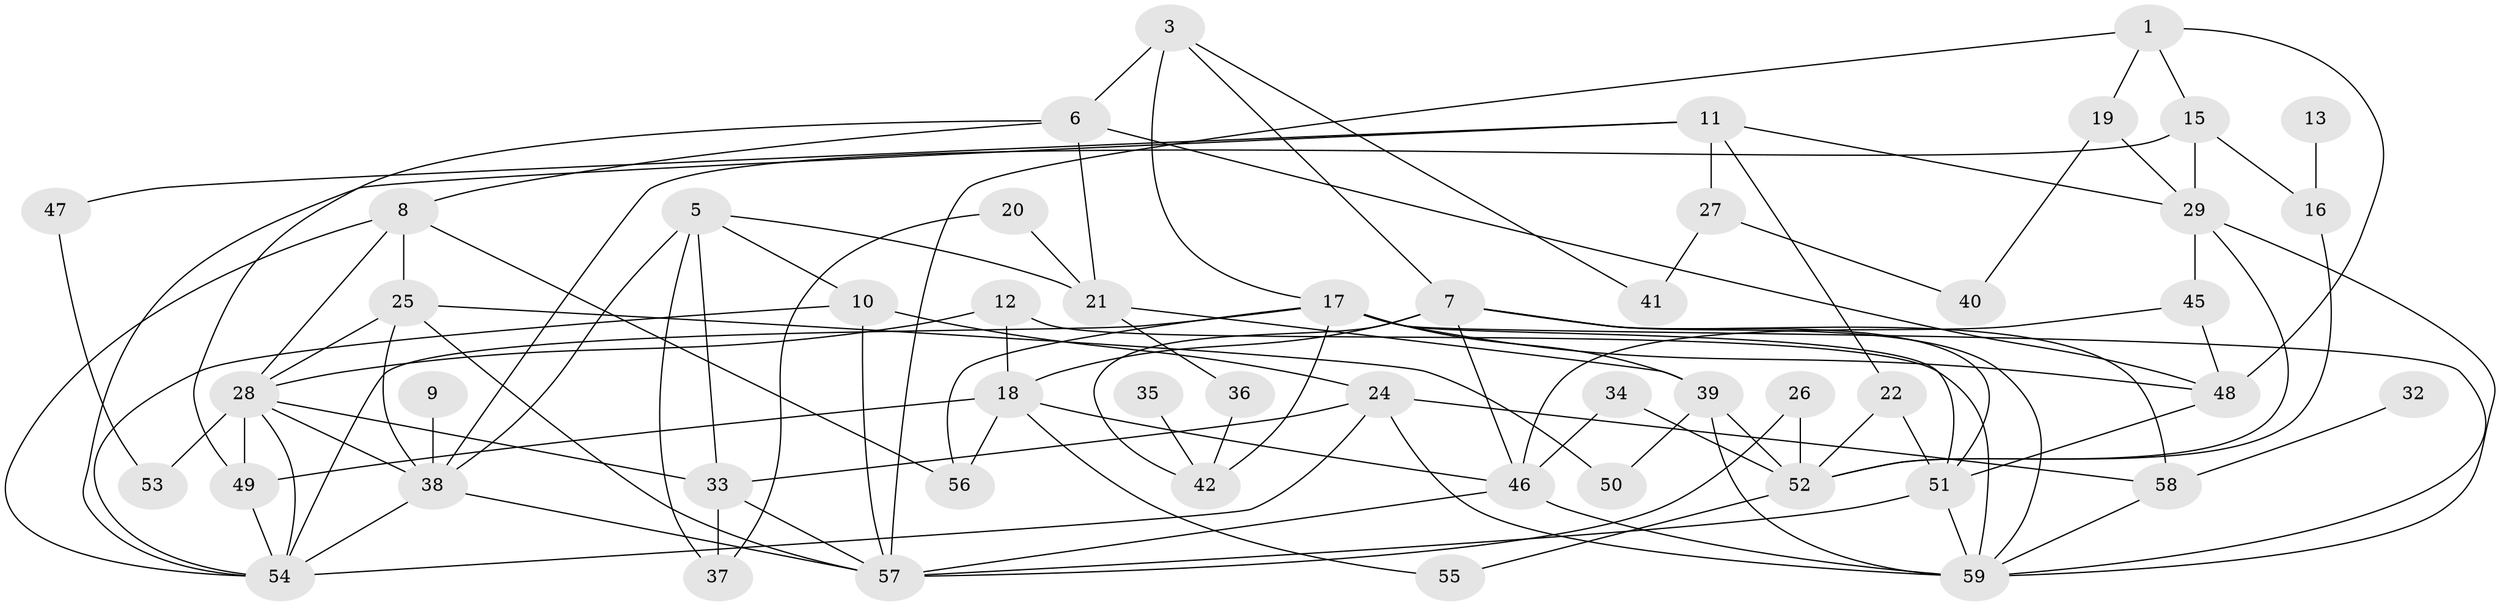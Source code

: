 // original degree distribution, {7: 0.02564102564102564, 4: 0.1794871794871795, 2: 0.18803418803418803, 0: 0.06837606837606838, 1: 0.1282051282051282, 6: 0.05128205128205128, 3: 0.28205128205128205, 5: 0.07692307692307693}
// Generated by graph-tools (version 1.1) at 2025/00/03/09/25 03:00:55]
// undirected, 51 vertices, 106 edges
graph export_dot {
graph [start="1"]
  node [color=gray90,style=filled];
  1;
  3;
  5;
  6;
  7;
  8;
  9;
  10;
  11;
  12;
  13;
  15;
  16;
  17;
  18;
  19;
  20;
  21;
  22;
  24;
  25;
  26;
  27;
  28;
  29;
  32;
  33;
  34;
  35;
  36;
  37;
  38;
  39;
  40;
  41;
  42;
  45;
  46;
  47;
  48;
  49;
  50;
  51;
  52;
  53;
  54;
  55;
  56;
  57;
  58;
  59;
  1 -- 15 [weight=1.0];
  1 -- 19 [weight=1.0];
  1 -- 48 [weight=1.0];
  1 -- 57 [weight=1.0];
  3 -- 6 [weight=1.0];
  3 -- 7 [weight=1.0];
  3 -- 17 [weight=1.0];
  3 -- 41 [weight=1.0];
  5 -- 10 [weight=1.0];
  5 -- 21 [weight=1.0];
  5 -- 33 [weight=1.0];
  5 -- 37 [weight=1.0];
  5 -- 38 [weight=1.0];
  6 -- 8 [weight=1.0];
  6 -- 21 [weight=1.0];
  6 -- 48 [weight=1.0];
  6 -- 49 [weight=1.0];
  7 -- 18 [weight=1.0];
  7 -- 42 [weight=1.0];
  7 -- 46 [weight=1.0];
  7 -- 51 [weight=1.0];
  7 -- 58 [weight=1.0];
  7 -- 59 [weight=1.0];
  8 -- 25 [weight=1.0];
  8 -- 28 [weight=1.0];
  8 -- 54 [weight=1.0];
  8 -- 56 [weight=1.0];
  9 -- 38 [weight=1.0];
  10 -- 24 [weight=1.0];
  10 -- 54 [weight=1.0];
  10 -- 57 [weight=1.0];
  11 -- 22 [weight=1.0];
  11 -- 27 [weight=1.0];
  11 -- 29 [weight=1.0];
  11 -- 47 [weight=1.0];
  11 -- 54 [weight=1.0];
  12 -- 18 [weight=1.0];
  12 -- 28 [weight=1.0];
  12 -- 59 [weight=1.0];
  13 -- 16 [weight=1.0];
  15 -- 16 [weight=1.0];
  15 -- 29 [weight=1.0];
  15 -- 38 [weight=1.0];
  16 -- 52 [weight=1.0];
  17 -- 39 [weight=1.0];
  17 -- 42 [weight=1.0];
  17 -- 48 [weight=1.0];
  17 -- 51 [weight=1.0];
  17 -- 54 [weight=1.0];
  17 -- 56 [weight=1.0];
  17 -- 59 [weight=1.0];
  18 -- 46 [weight=1.0];
  18 -- 49 [weight=1.0];
  18 -- 55 [weight=2.0];
  18 -- 56 [weight=1.0];
  19 -- 29 [weight=1.0];
  19 -- 40 [weight=1.0];
  20 -- 21 [weight=1.0];
  20 -- 37 [weight=1.0];
  21 -- 36 [weight=1.0];
  21 -- 39 [weight=1.0];
  22 -- 51 [weight=1.0];
  22 -- 52 [weight=1.0];
  24 -- 33 [weight=1.0];
  24 -- 54 [weight=1.0];
  24 -- 58 [weight=2.0];
  24 -- 59 [weight=1.0];
  25 -- 28 [weight=1.0];
  25 -- 38 [weight=1.0];
  25 -- 50 [weight=1.0];
  25 -- 57 [weight=1.0];
  26 -- 52 [weight=1.0];
  26 -- 57 [weight=1.0];
  27 -- 40 [weight=1.0];
  27 -- 41 [weight=1.0];
  28 -- 33 [weight=1.0];
  28 -- 38 [weight=1.0];
  28 -- 49 [weight=1.0];
  28 -- 53 [weight=2.0];
  28 -- 54 [weight=1.0];
  29 -- 45 [weight=1.0];
  29 -- 52 [weight=1.0];
  29 -- 59 [weight=1.0];
  32 -- 58 [weight=1.0];
  33 -- 37 [weight=1.0];
  33 -- 57 [weight=1.0];
  34 -- 46 [weight=2.0];
  34 -- 52 [weight=1.0];
  35 -- 42 [weight=1.0];
  36 -- 42 [weight=1.0];
  38 -- 54 [weight=1.0];
  38 -- 57 [weight=1.0];
  39 -- 50 [weight=1.0];
  39 -- 52 [weight=1.0];
  39 -- 59 [weight=2.0];
  45 -- 46 [weight=1.0];
  45 -- 48 [weight=1.0];
  46 -- 57 [weight=1.0];
  46 -- 59 [weight=1.0];
  47 -- 53 [weight=1.0];
  48 -- 51 [weight=2.0];
  49 -- 54 [weight=1.0];
  51 -- 57 [weight=2.0];
  51 -- 59 [weight=1.0];
  52 -- 55 [weight=2.0];
  58 -- 59 [weight=1.0];
}

